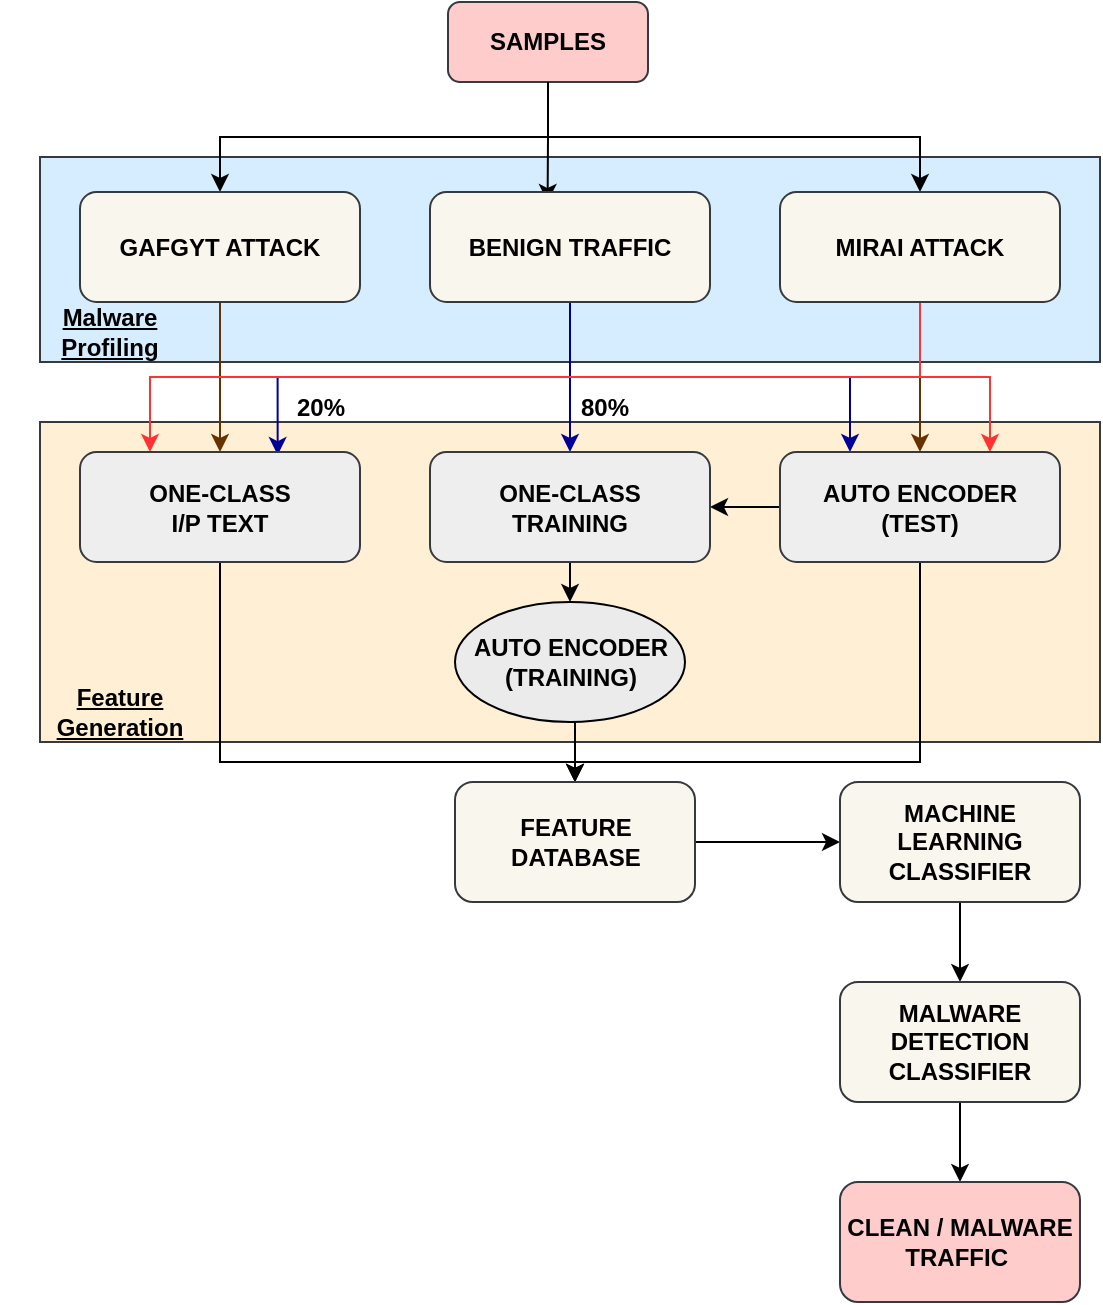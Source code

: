 <mxfile version="16.2.7" type="github"><diagram id="CI6IiZQTKrWwYq3Xyiex" name="Page-1"><mxGraphModel dx="1384" dy="772" grid="1" gridSize="10" guides="1" tooltips="1" connect="1" arrows="1" fold="1" page="1" pageScale="1" pageWidth="827" pageHeight="1169" math="0" shadow="0"><root><mxCell id="0"/><mxCell id="1" parent="0"/><mxCell id="6zs06Pjs829u0EEafsqi-40" value="" style="edgeStyle=orthogonalEdgeStyle;rounded=0;orthogonalLoop=1;jettySize=auto;html=1;strokeColor=#000000;strokeWidth=1;" edge="1" parent="1" source="6zs06Pjs829u0EEafsqi-7" target="6zs06Pjs829u0EEafsqi-3"><mxGeometry relative="1" as="geometry"/></mxCell><mxCell id="6zs06Pjs829u0EEafsqi-7" value="" style="rounded=0;whiteSpace=wrap;html=1;fillColor=#FFEFD4;strokeColor=#36393d;" vertex="1" parent="1"><mxGeometry x="160" y="290" width="530" height="160" as="geometry"/></mxCell><mxCell id="6zs06Pjs829u0EEafsqi-2" value="" style="rounded=0;whiteSpace=wrap;html=1;fillColor=#D6ECFF;strokeColor=#36393d;" vertex="1" parent="1"><mxGeometry x="160" y="157.5" width="530" height="102.5" as="geometry"/></mxCell><mxCell id="6zs06Pjs829u0EEafsqi-16" style="edgeStyle=orthogonalEdgeStyle;rounded=0;orthogonalLoop=1;jettySize=auto;html=1;exitX=0.5;exitY=1;exitDx=0;exitDy=0;entryX=0.42;entryY=0.091;entryDx=0;entryDy=0;entryPerimeter=0;" edge="1" parent="1" source="6zs06Pjs829u0EEafsqi-1" target="6zs06Pjs829u0EEafsqi-3"><mxGeometry relative="1" as="geometry"/></mxCell><mxCell id="6zs06Pjs829u0EEafsqi-17" style="edgeStyle=orthogonalEdgeStyle;rounded=0;orthogonalLoop=1;jettySize=auto;html=1;exitX=0.5;exitY=1;exitDx=0;exitDy=0;entryX=0.5;entryY=0;entryDx=0;entryDy=0;" edge="1" parent="1" source="6zs06Pjs829u0EEafsqi-1" target="6zs06Pjs829u0EEafsqi-5"><mxGeometry relative="1" as="geometry"/></mxCell><mxCell id="6zs06Pjs829u0EEafsqi-1" value="&lt;b&gt;SAMPLES&lt;/b&gt;" style="rounded=1;whiteSpace=wrap;html=1;fillColor=#ffcccc;strokeColor=#36393d;strokeWidth=1;" vertex="1" parent="1"><mxGeometry x="364" y="80" width="100" height="40" as="geometry"/></mxCell><mxCell id="6zs06Pjs829u0EEafsqi-15" style="edgeStyle=orthogonalEdgeStyle;rounded=0;orthogonalLoop=1;jettySize=auto;html=1;exitX=0.5;exitY=1;exitDx=0;exitDy=0;entryX=0.5;entryY=0;entryDx=0;entryDy=0;" edge="1" parent="1" source="6zs06Pjs829u0EEafsqi-1" target="6zs06Pjs829u0EEafsqi-4"><mxGeometry relative="1" as="geometry"/></mxCell><mxCell id="6zs06Pjs829u0EEafsqi-22" style="edgeStyle=orthogonalEdgeStyle;rounded=0;orthogonalLoop=1;jettySize=auto;html=1;exitX=0.5;exitY=1;exitDx=0;exitDy=0;entryX=0.706;entryY=0.028;entryDx=0;entryDy=0;entryPerimeter=0;strokeColor=#000099;strokeWidth=1;" edge="1" parent="1" source="6zs06Pjs829u0EEafsqi-3" target="6zs06Pjs829u0EEafsqi-9"><mxGeometry relative="1" as="geometry"/></mxCell><mxCell id="6zs06Pjs829u0EEafsqi-23" style="edgeStyle=orthogonalEdgeStyle;rounded=0;orthogonalLoop=1;jettySize=auto;html=1;entryX=0.5;entryY=0;entryDx=0;entryDy=0;strokeColor=#000099;strokeWidth=1;" edge="1" parent="1" source="6zs06Pjs829u0EEafsqi-3" target="6zs06Pjs829u0EEafsqi-11"><mxGeometry relative="1" as="geometry"/></mxCell><mxCell id="6zs06Pjs829u0EEafsqi-24" style="edgeStyle=orthogonalEdgeStyle;rounded=0;orthogonalLoop=1;jettySize=auto;html=1;exitX=0.5;exitY=1;exitDx=0;exitDy=0;entryX=0.25;entryY=0;entryDx=0;entryDy=0;strokeColor=#000099;strokeWidth=1;" edge="1" parent="1" source="6zs06Pjs829u0EEafsqi-3" target="6zs06Pjs829u0EEafsqi-10"><mxGeometry relative="1" as="geometry"/></mxCell><mxCell id="6zs06Pjs829u0EEafsqi-3" value="&lt;b&gt;BENIGN TRAFFIC&lt;/b&gt;" style="rounded=1;whiteSpace=wrap;html=1;strokeColor=#36393d;strokeWidth=1;fillColor=#f9f7ed;" vertex="1" parent="1"><mxGeometry x="355" y="175" width="140" height="55" as="geometry"/></mxCell><mxCell id="6zs06Pjs829u0EEafsqi-18" style="edgeStyle=orthogonalEdgeStyle;rounded=0;orthogonalLoop=1;jettySize=auto;html=1;exitX=0.5;exitY=1;exitDx=0;exitDy=0;entryX=0.5;entryY=0;entryDx=0;entryDy=0;strokeColor=#663300;strokeWidth=1;" edge="1" parent="1" source="6zs06Pjs829u0EEafsqi-4" target="6zs06Pjs829u0EEafsqi-9"><mxGeometry relative="1" as="geometry"/></mxCell><mxCell id="6zs06Pjs829u0EEafsqi-20" style="edgeStyle=orthogonalEdgeStyle;rounded=0;orthogonalLoop=1;jettySize=auto;html=1;exitX=0.5;exitY=1;exitDx=0;exitDy=0;strokeColor=#663300;strokeWidth=1;" edge="1" parent="1" source="6zs06Pjs829u0EEafsqi-4" target="6zs06Pjs829u0EEafsqi-10"><mxGeometry relative="1" as="geometry"/></mxCell><mxCell id="6zs06Pjs829u0EEafsqi-4" value="&lt;b&gt;GAFGYT ATTACK&lt;/b&gt;" style="rounded=1;whiteSpace=wrap;html=1;fillColor=#f9f7ed;strokeColor=#36393d;strokeWidth=1;" vertex="1" parent="1"><mxGeometry x="180" y="175" width="140" height="55" as="geometry"/></mxCell><mxCell id="6zs06Pjs829u0EEafsqi-25" style="edgeStyle=orthogonalEdgeStyle;rounded=0;orthogonalLoop=1;jettySize=auto;html=1;exitX=0.5;exitY=1;exitDx=0;exitDy=0;entryX=0.25;entryY=0;entryDx=0;entryDy=0;strokeColor=#FF3333;strokeWidth=1;" edge="1" parent="1" source="6zs06Pjs829u0EEafsqi-5" target="6zs06Pjs829u0EEafsqi-9"><mxGeometry relative="1" as="geometry"/></mxCell><mxCell id="6zs06Pjs829u0EEafsqi-26" style="edgeStyle=orthogonalEdgeStyle;rounded=0;orthogonalLoop=1;jettySize=auto;html=1;exitX=0.5;exitY=1;exitDx=0;exitDy=0;entryX=0.75;entryY=0;entryDx=0;entryDy=0;strokeColor=#FF3333;strokeWidth=1;" edge="1" parent="1" source="6zs06Pjs829u0EEafsqi-5" target="6zs06Pjs829u0EEafsqi-10"><mxGeometry relative="1" as="geometry"/></mxCell><mxCell id="6zs06Pjs829u0EEafsqi-5" value="&lt;b&gt;MIRAI ATTACK&lt;/b&gt;" style="rounded=1;whiteSpace=wrap;html=1;strokeColor=#36393d;strokeWidth=1;fillColor=#f9f7ed;" vertex="1" parent="1"><mxGeometry x="530" y="175" width="140" height="55" as="geometry"/></mxCell><mxCell id="6zs06Pjs829u0EEafsqi-6" value="&lt;b&gt;&lt;u&gt;Malware &lt;br&gt;Profiling&lt;/u&gt;&lt;/b&gt;" style="text;html=1;strokeColor=none;fillColor=none;align=center;verticalAlign=middle;whiteSpace=wrap;rounded=0;" vertex="1" parent="1"><mxGeometry x="160" y="230" width="70" height="30" as="geometry"/></mxCell><mxCell id="6zs06Pjs829u0EEafsqi-37" style="edgeStyle=orthogonalEdgeStyle;rounded=0;orthogonalLoop=1;jettySize=auto;html=1;exitX=0.5;exitY=1;exitDx=0;exitDy=0;entryX=0.5;entryY=0;entryDx=0;entryDy=0;strokeColor=#000000;strokeWidth=1;" edge="1" parent="1" source="6zs06Pjs829u0EEafsqi-9" target="6zs06Pjs829u0EEafsqi-28"><mxGeometry relative="1" as="geometry"><Array as="points"><mxPoint x="250" y="460"/><mxPoint x="428" y="460"/></Array></mxGeometry></mxCell><mxCell id="6zs06Pjs829u0EEafsqi-9" value="&lt;b&gt;ONE-CLASS &lt;br&gt;I/P TEXT&lt;/b&gt;" style="rounded=1;whiteSpace=wrap;html=1;fillColor=#eeeeee;strokeColor=#36393d;" vertex="1" parent="1"><mxGeometry x="180" y="305" width="140" height="55" as="geometry"/></mxCell><mxCell id="6zs06Pjs829u0EEafsqi-39" style="edgeStyle=orthogonalEdgeStyle;rounded=0;orthogonalLoop=1;jettySize=auto;html=1;exitX=0.5;exitY=1;exitDx=0;exitDy=0;entryX=0.5;entryY=0;entryDx=0;entryDy=0;strokeColor=#000000;strokeWidth=1;" edge="1" parent="1" source="6zs06Pjs829u0EEafsqi-10" target="6zs06Pjs829u0EEafsqi-28"><mxGeometry relative="1" as="geometry"><Array as="points"><mxPoint x="600" y="460"/><mxPoint x="428" y="460"/></Array></mxGeometry></mxCell><mxCell id="6zs06Pjs829u0EEafsqi-43" value="" style="edgeStyle=orthogonalEdgeStyle;rounded=0;orthogonalLoop=1;jettySize=auto;html=1;strokeColor=#000000;strokeWidth=1;" edge="1" parent="1" source="6zs06Pjs829u0EEafsqi-10" target="6zs06Pjs829u0EEafsqi-11"><mxGeometry relative="1" as="geometry"/></mxCell><mxCell id="6zs06Pjs829u0EEafsqi-10" value="&lt;b&gt;AUTO ENCODER (TEST)&lt;/b&gt;" style="rounded=1;whiteSpace=wrap;html=1;fillColor=#eeeeee;strokeColor=#36393d;" vertex="1" parent="1"><mxGeometry x="530" y="305" width="140" height="55" as="geometry"/></mxCell><mxCell id="6zs06Pjs829u0EEafsqi-27" style="edgeStyle=orthogonalEdgeStyle;rounded=0;orthogonalLoop=1;jettySize=auto;html=1;exitX=0.5;exitY=1;exitDx=0;exitDy=0;entryX=0.5;entryY=0;entryDx=0;entryDy=0;strokeColor=#000000;strokeWidth=1;" edge="1" parent="1" source="6zs06Pjs829u0EEafsqi-11" target="6zs06Pjs829u0EEafsqi-12"><mxGeometry relative="1" as="geometry"/></mxCell><mxCell id="6zs06Pjs829u0EEafsqi-11" value="&lt;b&gt;ONE-CLASS &lt;br&gt;TRAINING&lt;/b&gt;" style="rounded=1;whiteSpace=wrap;html=1;fillColor=#eeeeee;strokeColor=#36393d;" vertex="1" parent="1"><mxGeometry x="355" y="305" width="140" height="55" as="geometry"/></mxCell><mxCell id="6zs06Pjs829u0EEafsqi-38" style="edgeStyle=orthogonalEdgeStyle;rounded=0;orthogonalLoop=1;jettySize=auto;html=1;exitX=0.5;exitY=1;exitDx=0;exitDy=0;entryX=0.5;entryY=0;entryDx=0;entryDy=0;strokeColor=#000000;strokeWidth=1;" edge="1" parent="1" source="6zs06Pjs829u0EEafsqi-12" target="6zs06Pjs829u0EEafsqi-28"><mxGeometry relative="1" as="geometry"/></mxCell><mxCell id="6zs06Pjs829u0EEafsqi-12" value="&lt;b&gt;AUTO ENCODER&lt;br&gt;(TRAINING)&lt;/b&gt;" style="ellipse;whiteSpace=wrap;html=1;fillColor=#EBEBEB;" vertex="1" parent="1"><mxGeometry x="367.5" y="380" width="115" height="60" as="geometry"/></mxCell><mxCell id="6zs06Pjs829u0EEafsqi-32" style="edgeStyle=orthogonalEdgeStyle;rounded=0;orthogonalLoop=1;jettySize=auto;html=1;exitX=1;exitY=0.5;exitDx=0;exitDy=0;entryX=0;entryY=0.5;entryDx=0;entryDy=0;strokeColor=#000000;strokeWidth=1;" edge="1" parent="1" source="6zs06Pjs829u0EEafsqi-28" target="6zs06Pjs829u0EEafsqi-29"><mxGeometry relative="1" as="geometry"/></mxCell><mxCell id="6zs06Pjs829u0EEafsqi-28" value="&lt;b&gt;FEATURE DATABASE&lt;/b&gt;" style="rounded=1;whiteSpace=wrap;html=1;strokeColor=#36393d;strokeWidth=1;fillColor=#f9f7ed;" vertex="1" parent="1"><mxGeometry x="367.5" y="470" width="120" height="60" as="geometry"/></mxCell><mxCell id="6zs06Pjs829u0EEafsqi-33" style="edgeStyle=orthogonalEdgeStyle;rounded=0;orthogonalLoop=1;jettySize=auto;html=1;exitX=0.5;exitY=1;exitDx=0;exitDy=0;entryX=0.5;entryY=0;entryDx=0;entryDy=0;strokeColor=#000000;strokeWidth=1;" edge="1" parent="1" source="6zs06Pjs829u0EEafsqi-29" target="6zs06Pjs829u0EEafsqi-30"><mxGeometry relative="1" as="geometry"/></mxCell><mxCell id="6zs06Pjs829u0EEafsqi-29" value="&lt;b&gt;MACHINE LEARNING CLASSIFIER&lt;/b&gt;" style="rounded=1;whiteSpace=wrap;html=1;strokeColor=#36393d;strokeWidth=1;fillColor=#f9f7ed;" vertex="1" parent="1"><mxGeometry x="560" y="470" width="120" height="60" as="geometry"/></mxCell><mxCell id="6zs06Pjs829u0EEafsqi-34" style="edgeStyle=orthogonalEdgeStyle;rounded=0;orthogonalLoop=1;jettySize=auto;html=1;exitX=0.5;exitY=1;exitDx=0;exitDy=0;entryX=0.5;entryY=0;entryDx=0;entryDy=0;strokeColor=#000000;strokeWidth=1;" edge="1" parent="1" source="6zs06Pjs829u0EEafsqi-30" target="6zs06Pjs829u0EEafsqi-31"><mxGeometry relative="1" as="geometry"/></mxCell><mxCell id="6zs06Pjs829u0EEafsqi-30" value="&lt;b&gt;MALWARE DETECTION CLASSIFIER&lt;/b&gt;" style="rounded=1;whiteSpace=wrap;html=1;strokeColor=#36393d;strokeWidth=1;fillColor=#f9f7ed;" vertex="1" parent="1"><mxGeometry x="560" y="570" width="120" height="60" as="geometry"/></mxCell><mxCell id="6zs06Pjs829u0EEafsqi-31" value="&lt;b&gt;CLEAN / MALWARE TRAFFIC&amp;nbsp;&lt;/b&gt;" style="rounded=1;whiteSpace=wrap;html=1;strokeColor=#36393d;strokeWidth=1;fillColor=#ffcccc;" vertex="1" parent="1"><mxGeometry x="560" y="670" width="120" height="60" as="geometry"/></mxCell><mxCell id="6zs06Pjs829u0EEafsqi-41" value="&lt;b&gt;80%&lt;/b&gt;" style="text;html=1;strokeColor=none;fillColor=none;align=center;verticalAlign=middle;whiteSpace=wrap;rounded=0;" vertex="1" parent="1"><mxGeometry x="430" y="275" width="25" height="15" as="geometry"/></mxCell><mxCell id="6zs06Pjs829u0EEafsqi-42" value="&lt;b&gt;20%&lt;/b&gt;" style="text;html=1;align=center;verticalAlign=middle;resizable=0;points=[];autosize=1;strokeColor=none;fillColor=none;" vertex="1" parent="1"><mxGeometry x="280" y="272.5" width="40" height="20" as="geometry"/></mxCell><mxCell id="6zs06Pjs829u0EEafsqi-44" value="&lt;b&gt;&lt;u&gt;Feature &lt;br&gt;Generation&lt;/u&gt;&lt;/b&gt;" style="text;html=1;strokeColor=none;fillColor=none;align=center;verticalAlign=middle;whiteSpace=wrap;rounded=0;" vertex="1" parent="1"><mxGeometry x="140" y="420" width="120" height="30" as="geometry"/></mxCell></root></mxGraphModel></diagram></mxfile>